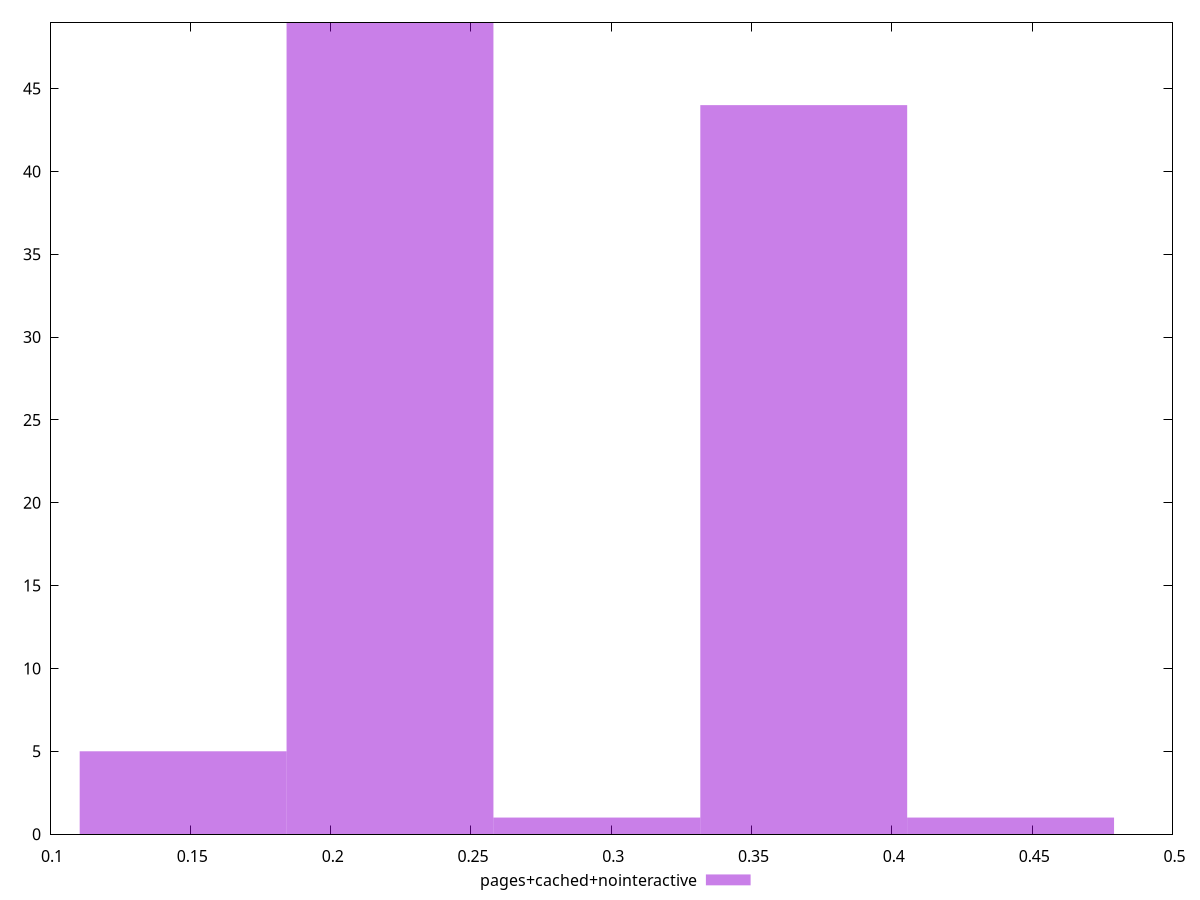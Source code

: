 $_pagesCachedNointeractive <<EOF
0.2211567880462606 49
0.36859464674376763 44
0.4423135760925212 1
0.14743785869750706 5
0.2948757173950141 1
EOF
set key outside below
set terminal pngcairo
set output "report_00006_2020-11-02T20-21-41.718Z/cumulative-layout-shift/pages+cached+nointeractive//raw_hist.png"
set yrange [0:49]
set boxwidth 0.07371892934875353
set style fill transparent solid 0.5 noborder
plot $_pagesCachedNointeractive title "pages+cached+nointeractive" with boxes ,
